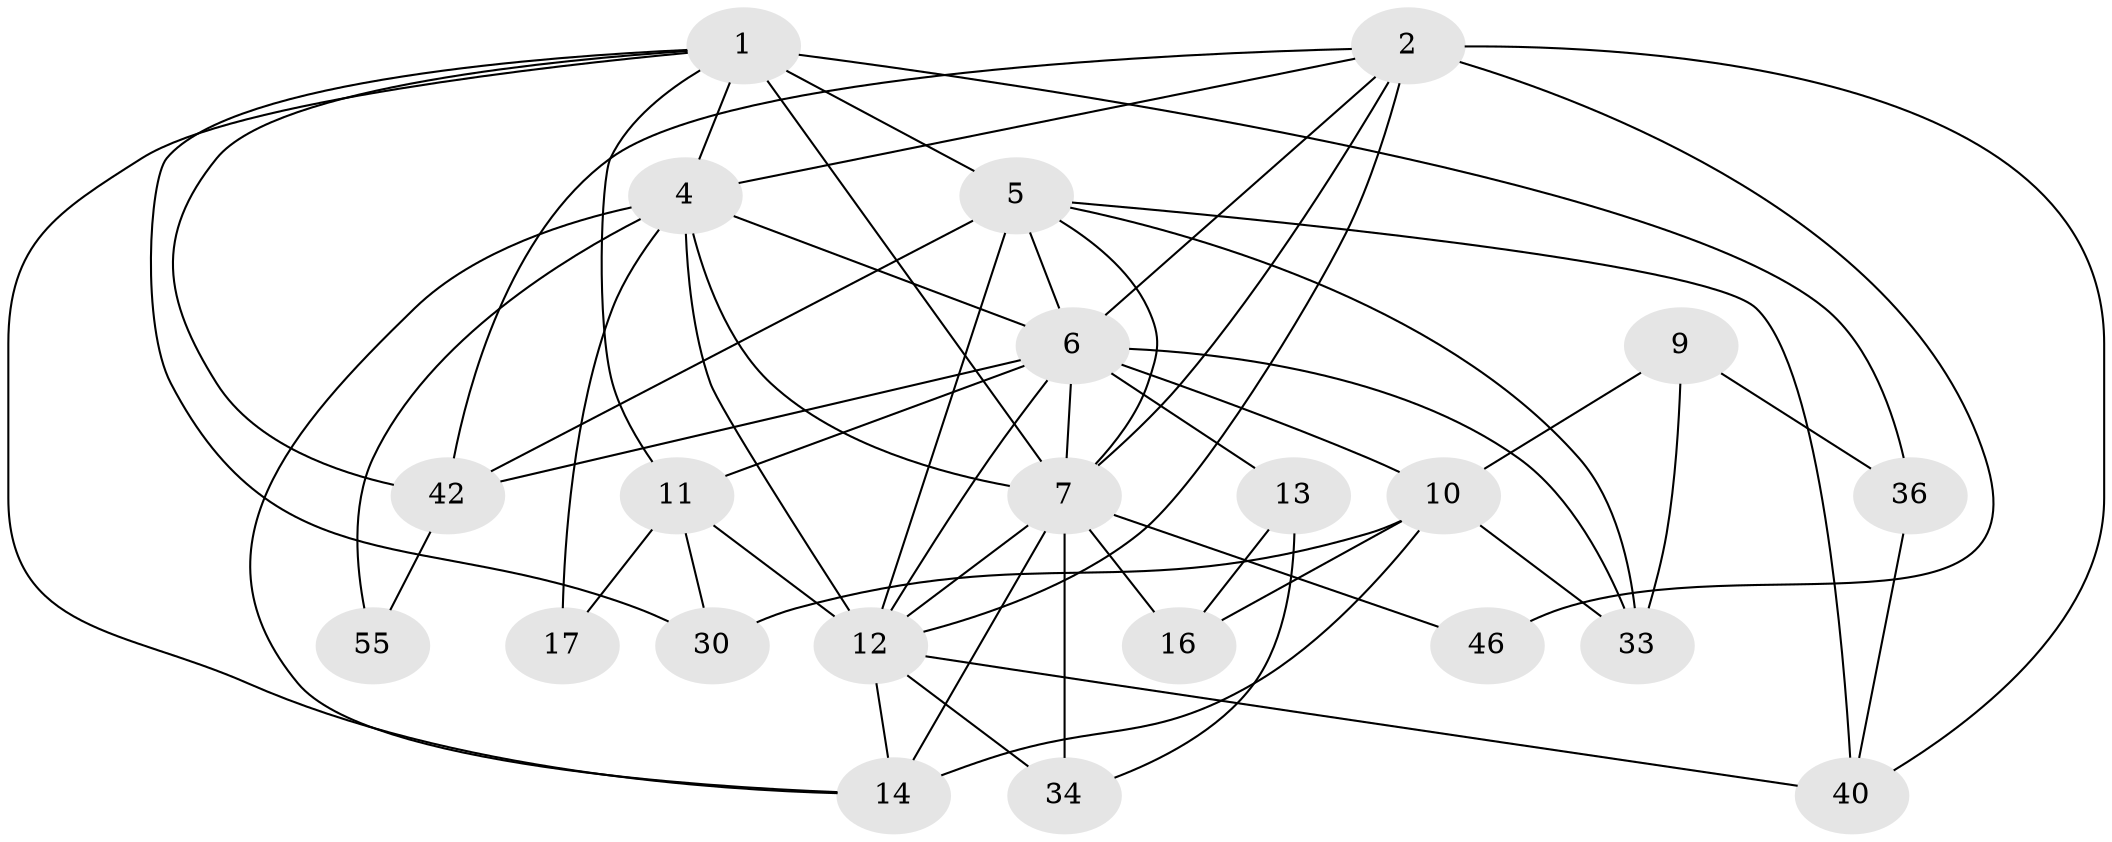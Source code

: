 // original degree distribution, {3: 0.3157894736842105, 7: 0.08771929824561403, 6: 0.05263157894736842, 2: 0.12280701754385964, 5: 0.12280701754385964, 4: 0.2807017543859649, 8: 0.017543859649122806}
// Generated by graph-tools (version 1.1) at 2025/18/03/04/25 18:18:41]
// undirected, 22 vertices, 56 edges
graph export_dot {
graph [start="1"]
  node [color=gray90,style=filled];
  1 [super="+23+3"];
  2 [super="+19+31+47"];
  4 [super="+26"];
  5 [super="+20"];
  6 [super="+24+39+49"];
  7 [super="+27+44+15+41"];
  9;
  10 [super="+18"];
  11 [super="+21+35"];
  12 [super="+22+51"];
  13;
  14 [super="+25"];
  16 [super="+28"];
  17;
  30 [super="+45"];
  33 [super="+52+43"];
  34;
  36;
  40 [super="+50"];
  42 [super="+56"];
  46;
  55;
  1 -- 36 [weight=2];
  1 -- 11;
  1 -- 30;
  1 -- 7;
  1 -- 42;
  1 -- 5 [weight=2];
  1 -- 14;
  1 -- 4;
  2 -- 42;
  2 -- 46;
  2 -- 6;
  2 -- 40;
  2 -- 12;
  2 -- 7 [weight=2];
  2 -- 4;
  4 -- 17;
  4 -- 6 [weight=2];
  4 -- 55;
  4 -- 7 [weight=2];
  4 -- 12;
  4 -- 14;
  5 -- 40;
  5 -- 42 [weight=2];
  5 -- 33 [weight=2];
  5 -- 6;
  5 -- 12;
  5 -- 7;
  6 -- 33;
  6 -- 7 [weight=5];
  6 -- 11 [weight=2];
  6 -- 10;
  6 -- 12;
  6 -- 13;
  6 -- 42 [weight=2];
  7 -- 34;
  7 -- 12 [weight=3];
  7 -- 14;
  7 -- 16 [weight=2];
  7 -- 46;
  9 -- 36;
  9 -- 10;
  9 -- 33;
  10 -- 16;
  10 -- 33 [weight=2];
  10 -- 30;
  10 -- 14 [weight=2];
  11 -- 17;
  11 -- 12;
  11 -- 30;
  12 -- 34;
  12 -- 40;
  12 -- 14;
  13 -- 34;
  13 -- 16;
  36 -- 40;
  42 -- 55;
}
